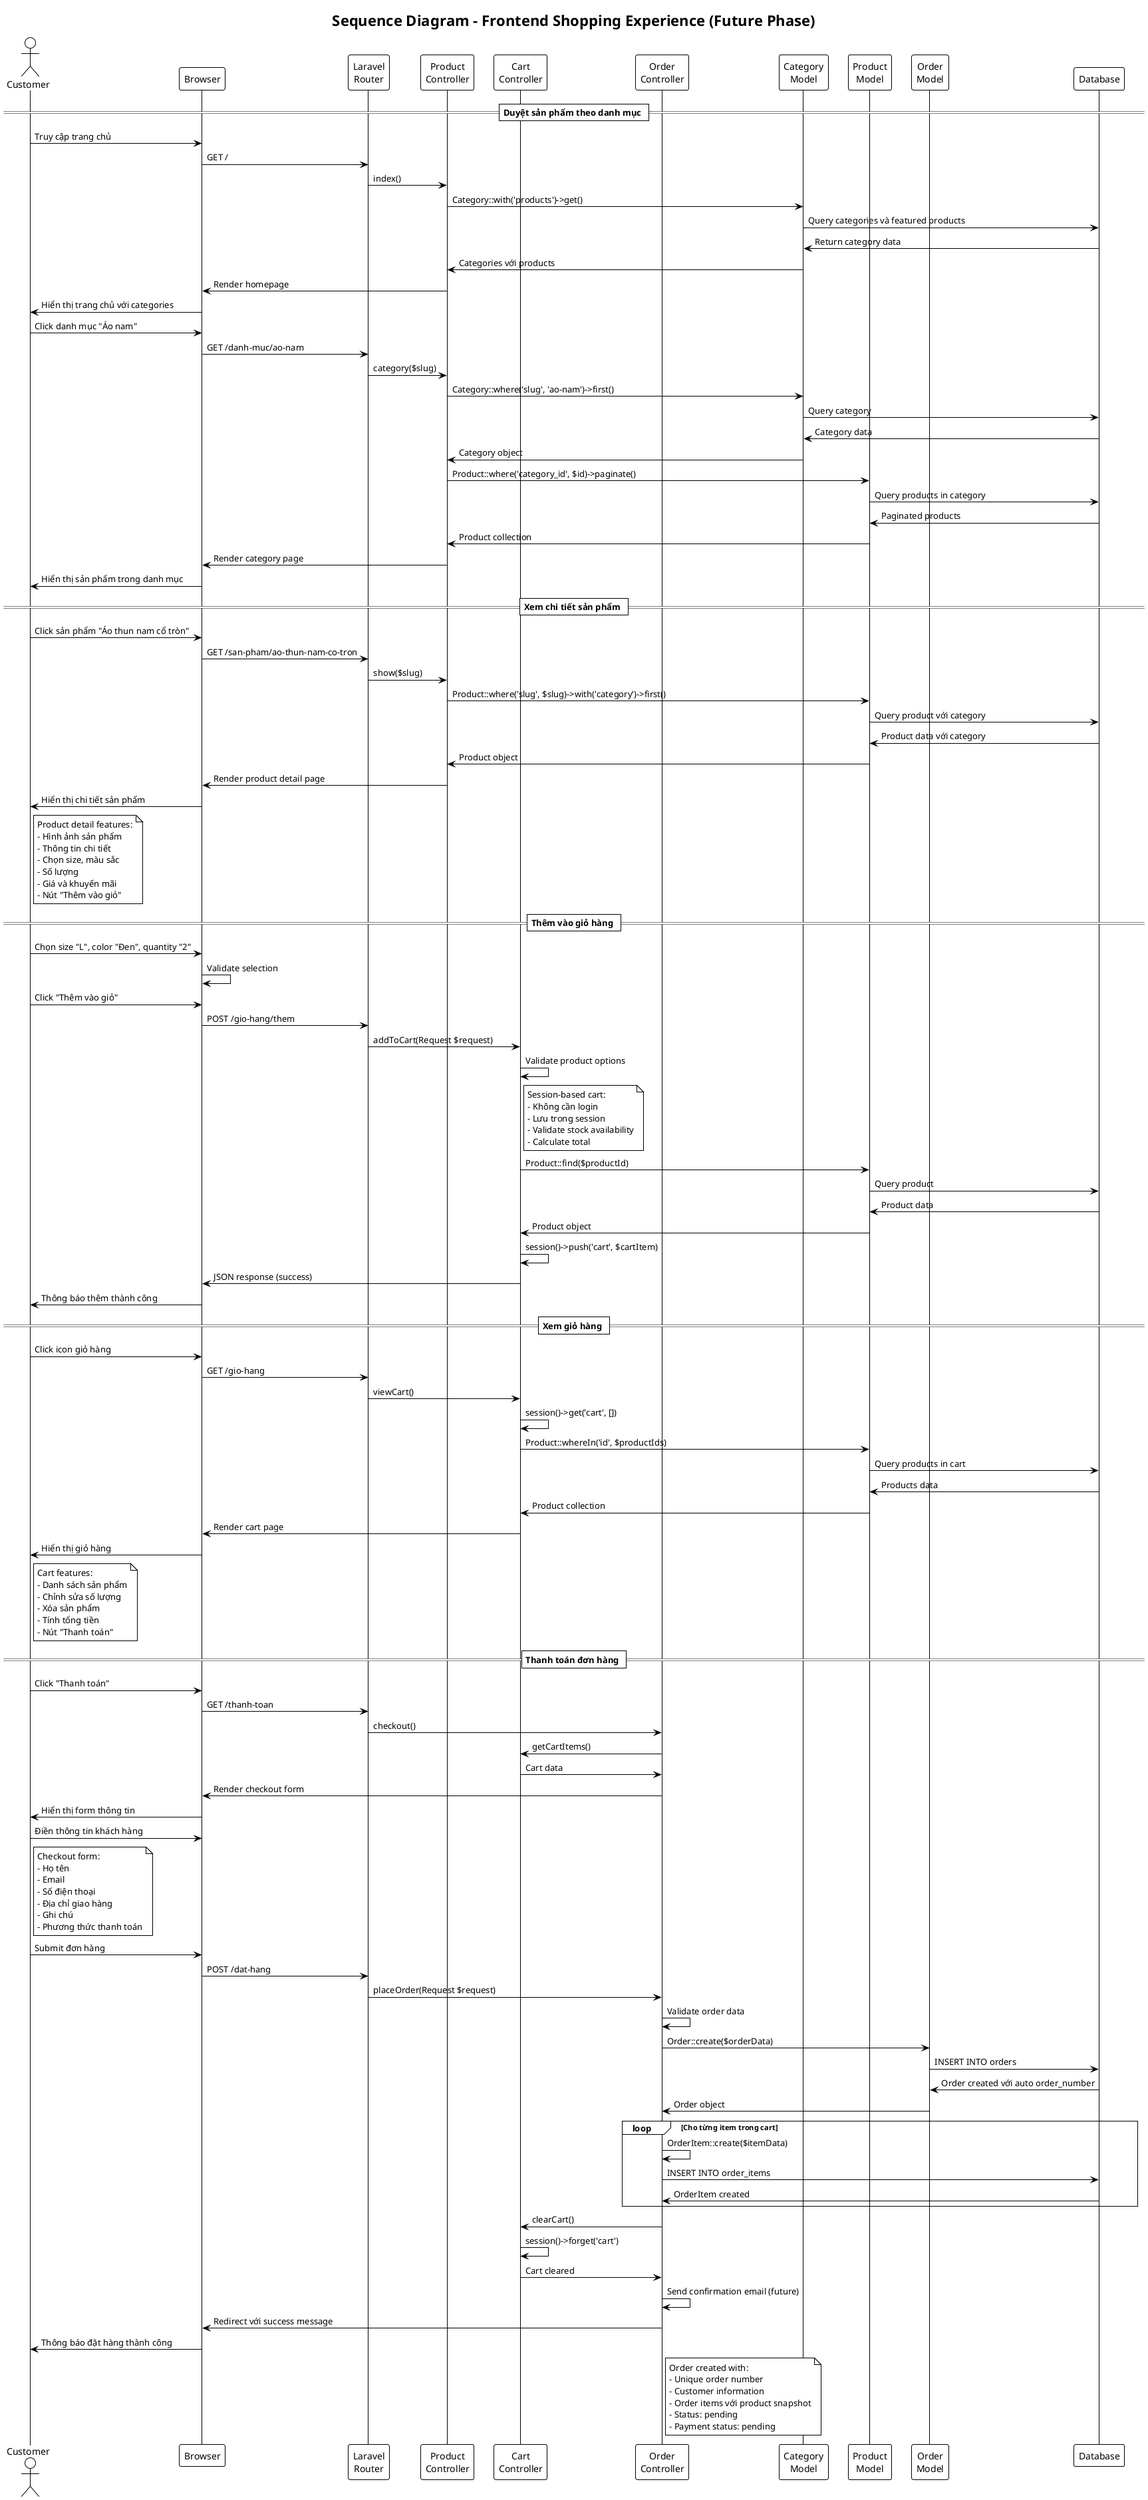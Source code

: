 @startuml SellCloth-Frontend-Shopping-Sequence
!theme plain
title Sequence Diagram - Frontend Shopping Experience (Future Phase)

actor "Customer" as Customer
participant "Browser" as Browser
participant "Laravel\nRouter" as Router
participant "Product\nController" as ProductController
participant "Cart\nController" as CartController
participant "Order\nController" as OrderController
participant "Category\nModel" as CategoryModel
participant "Product\nModel" as ProductModel
participant "Order\nModel" as OrderModel
participant "Database" as DB

== Duyệt sản phẩm theo danh mục ==
Customer -> Browser: Truy cập trang chủ
Browser -> Router: GET /
Router -> ProductController: index()
ProductController -> CategoryModel: Category::with('products')->get()
CategoryModel -> DB: Query categories và featured products
DB -> CategoryModel: Return category data
CategoryModel -> ProductController: Categories với products
ProductController -> Browser: Render homepage
Browser -> Customer: Hiển thị trang chủ với categories

Customer -> Browser: Click danh mục "Áo nam"
Browser -> Router: GET /danh-muc/ao-nam
Router -> ProductController: category($slug)
ProductController -> CategoryModel: Category::where('slug', 'ao-nam')->first()
CategoryModel -> DB: Query category
DB -> CategoryModel: Category data
CategoryModel -> ProductController: Category object
ProductController -> ProductModel: Product::where('category_id', $id)->paginate()
ProductModel -> DB: Query products in category
DB -> ProductModel: Paginated products
ProductModel -> ProductController: Product collection
ProductController -> Browser: Render category page
Browser -> Customer: Hiển thị sản phẩm trong danh mục

== Xem chi tiết sản phẩm ==
Customer -> Browser: Click sản phẩm "Áo thun nam cổ tròn"
Browser -> Router: GET /san-pham/ao-thun-nam-co-tron
Router -> ProductController: show($slug)
ProductController -> ProductModel: Product::where('slug', $slug)->with('category')->first()
ProductModel -> DB: Query product với category
DB -> ProductModel: Product data với category
ProductModel -> ProductController: Product object
ProductController -> Browser: Render product detail page
Browser -> Customer: Hiển thị chi tiết sản phẩm

note right of Customer
  Product detail features:
  - Hình ảnh sản phẩm
  - Thông tin chi tiết
  - Chọn size, màu sắc
  - Số lượng
  - Giá và khuyến mãi
  - Nút "Thêm vào giỏ"
end note

== Thêm vào giỏ hàng ==
Customer -> Browser: Chọn size "L", color "Đen", quantity "2"
Browser -> Browser: Validate selection
Customer -> Browser: Click "Thêm vào giỏ"
Browser -> Router: POST /gio-hang/them
Router -> CartController: addToCart(Request $request)
CartController -> CartController: Validate product options

note right of CartController
  Session-based cart:
  - Không cần login
  - Lưu trong session
  - Validate stock availability
  - Calculate total
end note

CartController -> ProductModel: Product::find($productId)
ProductModel -> DB: Query product
DB -> ProductModel: Product data
ProductModel -> CartController: Product object
CartController -> CartController: session()->push('cart', $cartItem)
CartController -> Browser: JSON response (success)
Browser -> Customer: Thông báo thêm thành công

== Xem giỏ hàng ==
Customer -> Browser: Click icon giỏ hàng
Browser -> Router: GET /gio-hang
Router -> CartController: viewCart()
CartController -> CartController: session()->get('cart', [])
CartController -> ProductModel: Product::whereIn('id', $productIds)
ProductModel -> DB: Query products in cart
DB -> ProductModel: Products data
ProductModel -> CartController: Product collection
CartController -> Browser: Render cart page
Browser -> Customer: Hiển thị giỏ hàng

note right of Customer
  Cart features:
  - Danh sách sản phẩm
  - Chỉnh sửa số lượng
  - Xóa sản phẩm
  - Tính tổng tiền
  - Nút "Thanh toán"
end note

== Thanh toán đơn hàng ==
Customer -> Browser: Click "Thanh toán"
Browser -> Router: GET /thanh-toan
Router -> OrderController: checkout()
OrderController -> CartController: getCartItems()
CartController -> OrderController: Cart data
OrderController -> Browser: Render checkout form
Browser -> Customer: Hiển thị form thông tin

Customer -> Browser: Điền thông tin khách hàng
note right of Customer
  Checkout form:
  - Họ tên
  - Email
  - Số điện thoại
  - Địa chỉ giao hàng
  - Ghi chú
  - Phương thức thanh toán
end note

Customer -> Browser: Submit đơn hàng
Browser -> Router: POST /dat-hang
Router -> OrderController: placeOrder(Request $request)
OrderController -> OrderController: Validate order data

OrderController -> OrderModel: Order::create($orderData)
OrderModel -> DB: INSERT INTO orders
DB -> OrderModel: Order created với auto order_number
OrderModel -> OrderController: Order object

loop Cho từng item trong cart
    OrderController -> OrderController: OrderItem::create($itemData)
    OrderController -> DB: INSERT INTO order_items
    DB -> OrderController: OrderItem created
end

OrderController -> CartController: clearCart()
CartController -> CartController: session()->forget('cart')
CartController -> OrderController: Cart cleared

OrderController -> OrderController: Send confirmation email (future)
OrderController -> Browser: Redirect với success message
Browser -> Customer: Thông báo đặt hàng thành công

note right of OrderController
  Order created with:
  - Unique order number
  - Customer information
  - Order items với product snapshot
  - Status: pending
  - Payment status: pending
end note

@enduml
